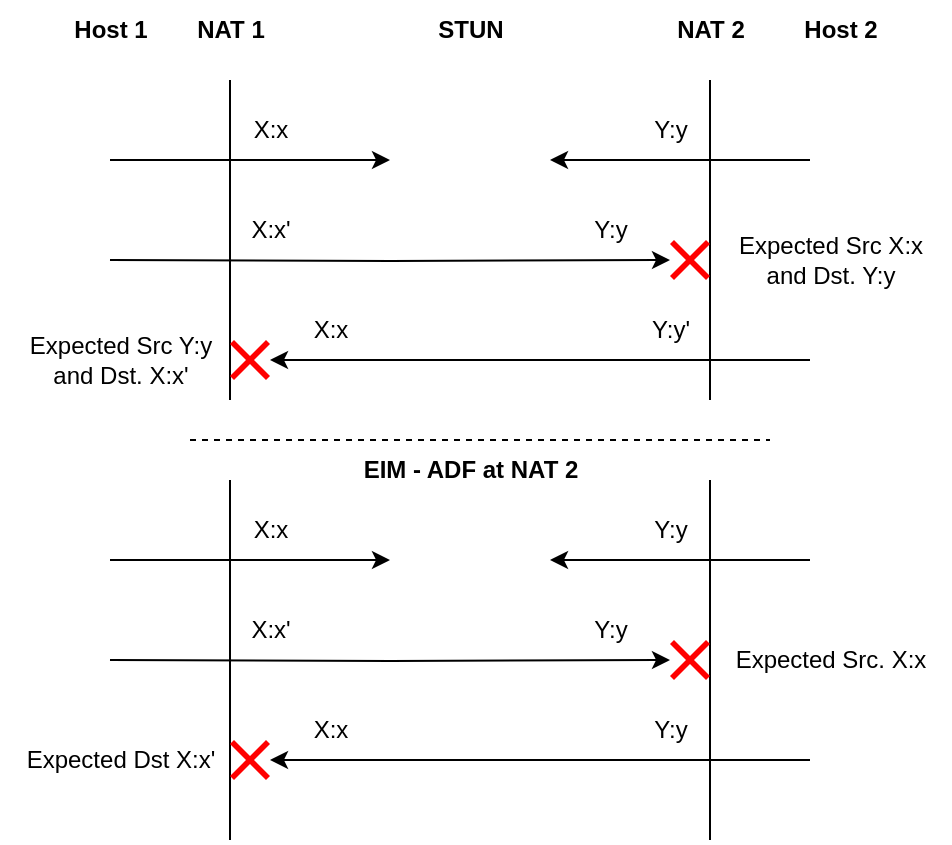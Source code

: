 <mxfile version="24.4.8" type="device">
  <diagram name="Page-1" id="GVWNGhEEwUoPtoq7Fb6k">
    <mxGraphModel dx="1118" dy="644" grid="1" gridSize="10" guides="1" tooltips="1" connect="1" arrows="1" fold="1" page="1" pageScale="1" pageWidth="850" pageHeight="1100" math="0" shadow="0">
      <root>
        <mxCell id="0" />
        <mxCell id="1" parent="0" />
        <mxCell id="l91JEcYgl4ZCaWRDPvYx-14" style="edgeStyle=orthogonalEdgeStyle;rounded=0;orthogonalLoop=1;jettySize=auto;html=1;" parent="1" edge="1" target="f7x-bvQTcP6KbOBBA48h-13">
          <mxGeometry relative="1" as="geometry">
            <mxPoint x="490" y="170" as="targetPoint" />
            <Array as="points" />
            <mxPoint x="100" y="170" as="sourcePoint" />
          </mxGeometry>
        </mxCell>
        <mxCell id="l91JEcYgl4ZCaWRDPvYx-4" value="" style="endArrow=none;html=1;rounded=0;" parent="1" edge="1">
          <mxGeometry width="50" height="50" relative="1" as="geometry">
            <mxPoint x="160" y="240" as="sourcePoint" />
            <mxPoint x="160" y="80" as="targetPoint" />
          </mxGeometry>
        </mxCell>
        <mxCell id="l91JEcYgl4ZCaWRDPvYx-16" style="edgeStyle=orthogonalEdgeStyle;rounded=0;orthogonalLoop=1;jettySize=auto;html=1;" parent="1" edge="1" target="f7x-bvQTcP6KbOBBA48h-16">
          <mxGeometry relative="1" as="geometry">
            <mxPoint x="200" y="200" as="targetPoint" />
            <Array as="points">
              <mxPoint x="450" y="220" />
            </Array>
            <mxPoint x="450" y="220" as="sourcePoint" />
          </mxGeometry>
        </mxCell>
        <mxCell id="l91JEcYgl4ZCaWRDPvYx-6" value="" style="endArrow=none;html=1;rounded=0;" parent="1" edge="1">
          <mxGeometry width="50" height="50" relative="1" as="geometry">
            <mxPoint x="400" y="240" as="sourcePoint" />
            <mxPoint x="400" y="80" as="targetPoint" />
          </mxGeometry>
        </mxCell>
        <mxCell id="l91JEcYgl4ZCaWRDPvYx-12" value="Host 1" style="text;html=1;align=center;verticalAlign=middle;resizable=0;points=[];autosize=1;strokeColor=none;fillColor=none;fontStyle=1" parent="1" vertex="1">
          <mxGeometry x="70" y="40" width="60" height="30" as="geometry" />
        </mxCell>
        <mxCell id="l91JEcYgl4ZCaWRDPvYx-13" value="Host 2" style="text;html=1;align=center;verticalAlign=middle;resizable=0;points=[];autosize=1;strokeColor=none;fillColor=none;fontStyle=1" parent="1" vertex="1">
          <mxGeometry x="435" y="40" width="60" height="30" as="geometry" />
        </mxCell>
        <mxCell id="f7x-bvQTcP6KbOBBA48h-2" value="NAT 1" style="text;html=1;align=center;verticalAlign=middle;resizable=0;points=[];autosize=1;strokeColor=none;fillColor=none;fontStyle=1" vertex="1" parent="1">
          <mxGeometry x="130" y="40" width="60" height="30" as="geometry" />
        </mxCell>
        <mxCell id="f7x-bvQTcP6KbOBBA48h-3" value="STUN" style="text;html=1;align=center;verticalAlign=middle;resizable=0;points=[];autosize=1;strokeColor=none;fillColor=none;fontStyle=1" vertex="1" parent="1">
          <mxGeometry x="250" y="40" width="60" height="30" as="geometry" />
        </mxCell>
        <mxCell id="f7x-bvQTcP6KbOBBA48h-6" style="edgeStyle=orthogonalEdgeStyle;rounded=0;orthogonalLoop=1;jettySize=auto;html=1;" edge="1" parent="1">
          <mxGeometry relative="1" as="geometry">
            <mxPoint x="450" y="120" as="sourcePoint" />
            <mxPoint x="320" y="120" as="targetPoint" />
          </mxGeometry>
        </mxCell>
        <mxCell id="f7x-bvQTcP6KbOBBA48h-5" value="NAT 2" style="text;html=1;align=center;verticalAlign=middle;resizable=0;points=[];autosize=1;strokeColor=none;fillColor=none;fontStyle=1" vertex="1" parent="1">
          <mxGeometry x="370" y="40" width="60" height="30" as="geometry" />
        </mxCell>
        <mxCell id="f7x-bvQTcP6KbOBBA48h-7" value="Y:y" style="text;html=1;align=center;verticalAlign=middle;resizable=0;points=[];autosize=1;strokeColor=none;fillColor=none;" vertex="1" parent="1">
          <mxGeometry x="360" y="90" width="40" height="30" as="geometry" />
        </mxCell>
        <mxCell id="f7x-bvQTcP6KbOBBA48h-9" value="X:x" style="text;html=1;align=center;verticalAlign=middle;resizable=0;points=[];autosize=1;strokeColor=none;fillColor=none;" vertex="1" parent="1">
          <mxGeometry x="160" y="90" width="40" height="30" as="geometry" />
        </mxCell>
        <mxCell id="f7x-bvQTcP6KbOBBA48h-11" value="" style="endArrow=classic;html=1;rounded=0;" edge="1" parent="1">
          <mxGeometry width="50" height="50" relative="1" as="geometry">
            <mxPoint x="100" y="120" as="sourcePoint" />
            <mxPoint x="240" y="120" as="targetPoint" />
          </mxGeometry>
        </mxCell>
        <mxCell id="f7x-bvQTcP6KbOBBA48h-13" value="" style="shape=mxgraph.mockup.markup.redX;fillColor=#ff0000;html=1;shadow=0;whiteSpace=wrap;strokeColor=none;" vertex="1" parent="1">
          <mxGeometry x="380" y="160" width="20" height="20" as="geometry" />
        </mxCell>
        <mxCell id="f7x-bvQTcP6KbOBBA48h-14" value="X:x&#39;" style="text;html=1;align=center;verticalAlign=middle;resizable=0;points=[];autosize=1;strokeColor=none;fillColor=none;" vertex="1" parent="1">
          <mxGeometry x="160" y="140" width="40" height="30" as="geometry" />
        </mxCell>
        <mxCell id="f7x-bvQTcP6KbOBBA48h-15" value="Expected Src X:x&lt;div&gt;and Dst. Y:y&lt;/div&gt;" style="text;html=1;align=center;verticalAlign=middle;resizable=0;points=[];autosize=1;strokeColor=none;fillColor=none;" vertex="1" parent="1">
          <mxGeometry x="400" y="150" width="120" height="40" as="geometry" />
        </mxCell>
        <mxCell id="f7x-bvQTcP6KbOBBA48h-16" value="" style="shape=mxgraph.mockup.markup.redX;fillColor=#ff0000;html=1;shadow=0;whiteSpace=wrap;strokeColor=none;" vertex="1" parent="1">
          <mxGeometry x="160" y="210" width="20" height="20" as="geometry" />
        </mxCell>
        <mxCell id="f7x-bvQTcP6KbOBBA48h-17" value="Y:y&#39;" style="text;html=1;align=center;verticalAlign=middle;resizable=0;points=[];autosize=1;strokeColor=none;fillColor=none;" vertex="1" parent="1">
          <mxGeometry x="360" y="190" width="40" height="30" as="geometry" />
        </mxCell>
        <mxCell id="f7x-bvQTcP6KbOBBA48h-18" value="Expected Src Y:y&lt;div&gt;and Dst. X:x&#39;&lt;/div&gt;" style="text;html=1;align=center;verticalAlign=middle;resizable=0;points=[];autosize=1;strokeColor=none;fillColor=none;" vertex="1" parent="1">
          <mxGeometry x="50" y="200" width="110" height="40" as="geometry" />
        </mxCell>
        <mxCell id="f7x-bvQTcP6KbOBBA48h-19" style="edgeStyle=orthogonalEdgeStyle;rounded=0;orthogonalLoop=1;jettySize=auto;html=1;" edge="1" parent="1" target="f7x-bvQTcP6KbOBBA48h-33">
          <mxGeometry relative="1" as="geometry">
            <mxPoint x="490" y="370" as="targetPoint" />
            <Array as="points" />
            <mxPoint x="100" y="370" as="sourcePoint" />
          </mxGeometry>
        </mxCell>
        <mxCell id="f7x-bvQTcP6KbOBBA48h-20" value="" style="endArrow=none;html=1;rounded=0;" edge="1" parent="1">
          <mxGeometry width="50" height="50" relative="1" as="geometry">
            <mxPoint x="160" y="460" as="sourcePoint" />
            <mxPoint x="160" y="280" as="targetPoint" />
          </mxGeometry>
        </mxCell>
        <mxCell id="f7x-bvQTcP6KbOBBA48h-21" style="edgeStyle=orthogonalEdgeStyle;rounded=0;orthogonalLoop=1;jettySize=auto;html=1;" edge="1" parent="1" target="f7x-bvQTcP6KbOBBA48h-36">
          <mxGeometry relative="1" as="geometry">
            <mxPoint x="200" y="400" as="targetPoint" />
            <Array as="points">
              <mxPoint x="450" y="420" />
            </Array>
            <mxPoint x="450" y="420" as="sourcePoint" />
          </mxGeometry>
        </mxCell>
        <mxCell id="f7x-bvQTcP6KbOBBA48h-22" value="" style="endArrow=none;html=1;rounded=0;" edge="1" parent="1">
          <mxGeometry width="50" height="50" relative="1" as="geometry">
            <mxPoint x="400" y="460" as="sourcePoint" />
            <mxPoint x="400" y="280" as="targetPoint" />
          </mxGeometry>
        </mxCell>
        <mxCell id="f7x-bvQTcP6KbOBBA48h-28" style="edgeStyle=orthogonalEdgeStyle;rounded=0;orthogonalLoop=1;jettySize=auto;html=1;" edge="1" parent="1">
          <mxGeometry relative="1" as="geometry">
            <mxPoint x="450" y="320" as="sourcePoint" />
            <mxPoint x="320" y="320" as="targetPoint" />
          </mxGeometry>
        </mxCell>
        <mxCell id="f7x-bvQTcP6KbOBBA48h-30" value="Y:y" style="text;html=1;align=center;verticalAlign=middle;resizable=0;points=[];autosize=1;strokeColor=none;fillColor=none;" vertex="1" parent="1">
          <mxGeometry x="360" y="290" width="40" height="30" as="geometry" />
        </mxCell>
        <mxCell id="f7x-bvQTcP6KbOBBA48h-31" value="X:x" style="text;html=1;align=center;verticalAlign=middle;resizable=0;points=[];autosize=1;strokeColor=none;fillColor=none;" vertex="1" parent="1">
          <mxGeometry x="160" y="290" width="40" height="30" as="geometry" />
        </mxCell>
        <mxCell id="f7x-bvQTcP6KbOBBA48h-32" value="" style="endArrow=classic;html=1;rounded=0;" edge="1" parent="1">
          <mxGeometry width="50" height="50" relative="1" as="geometry">
            <mxPoint x="100" y="320" as="sourcePoint" />
            <mxPoint x="240" y="320" as="targetPoint" />
          </mxGeometry>
        </mxCell>
        <mxCell id="f7x-bvQTcP6KbOBBA48h-33" value="" style="shape=mxgraph.mockup.markup.redX;fillColor=#ff0000;html=1;shadow=0;whiteSpace=wrap;strokeColor=none;" vertex="1" parent="1">
          <mxGeometry x="380" y="360" width="20" height="20" as="geometry" />
        </mxCell>
        <mxCell id="f7x-bvQTcP6KbOBBA48h-34" value="X:x&#39;" style="text;html=1;align=center;verticalAlign=middle;resizable=0;points=[];autosize=1;strokeColor=none;fillColor=none;" vertex="1" parent="1">
          <mxGeometry x="160" y="340" width="40" height="30" as="geometry" />
        </mxCell>
        <mxCell id="f7x-bvQTcP6KbOBBA48h-35" value="Expected Src. X:x" style="text;html=1;align=center;verticalAlign=middle;resizable=0;points=[];autosize=1;strokeColor=none;fillColor=none;" vertex="1" parent="1">
          <mxGeometry x="400" y="355" width="120" height="30" as="geometry" />
        </mxCell>
        <mxCell id="f7x-bvQTcP6KbOBBA48h-36" value="" style="shape=mxgraph.mockup.markup.redX;fillColor=#ff0000;html=1;shadow=0;whiteSpace=wrap;strokeColor=none;" vertex="1" parent="1">
          <mxGeometry x="160" y="410" width="20" height="20" as="geometry" />
        </mxCell>
        <mxCell id="f7x-bvQTcP6KbOBBA48h-37" value="Y:y" style="text;html=1;align=center;verticalAlign=middle;resizable=0;points=[];autosize=1;strokeColor=none;fillColor=none;" vertex="1" parent="1">
          <mxGeometry x="360" y="390" width="40" height="30" as="geometry" />
        </mxCell>
        <mxCell id="f7x-bvQTcP6KbOBBA48h-38" value="Expected Dst X:x&#39;" style="text;html=1;align=center;verticalAlign=middle;resizable=0;points=[];autosize=1;strokeColor=none;fillColor=none;" vertex="1" parent="1">
          <mxGeometry x="45" y="405" width="120" height="30" as="geometry" />
        </mxCell>
        <mxCell id="f7x-bvQTcP6KbOBBA48h-39" value="" style="endArrow=none;dashed=1;html=1;rounded=0;" edge="1" parent="1">
          <mxGeometry width="50" height="50" relative="1" as="geometry">
            <mxPoint x="140" y="260" as="sourcePoint" />
            <mxPoint x="430" y="260" as="targetPoint" />
          </mxGeometry>
        </mxCell>
        <mxCell id="f7x-bvQTcP6KbOBBA48h-40" value="EIM - ADF at NAT 2" style="text;html=1;align=center;verticalAlign=middle;resizable=0;points=[];autosize=1;strokeColor=none;fillColor=none;fontStyle=1" vertex="1" parent="1">
          <mxGeometry x="215" y="260" width="130" height="30" as="geometry" />
        </mxCell>
        <mxCell id="f7x-bvQTcP6KbOBBA48h-42" value="X:x" style="text;html=1;align=center;verticalAlign=middle;resizable=0;points=[];autosize=1;strokeColor=none;fillColor=none;" vertex="1" parent="1">
          <mxGeometry x="190" y="190" width="40" height="30" as="geometry" />
        </mxCell>
        <mxCell id="f7x-bvQTcP6KbOBBA48h-43" value="Y:y" style="text;html=1;align=center;verticalAlign=middle;resizable=0;points=[];autosize=1;strokeColor=none;fillColor=none;" vertex="1" parent="1">
          <mxGeometry x="330" y="140" width="40" height="30" as="geometry" />
        </mxCell>
        <mxCell id="f7x-bvQTcP6KbOBBA48h-44" value="Y:y" style="text;html=1;align=center;verticalAlign=middle;resizable=0;points=[];autosize=1;strokeColor=none;fillColor=none;" vertex="1" parent="1">
          <mxGeometry x="330" y="340" width="40" height="30" as="geometry" />
        </mxCell>
        <mxCell id="f7x-bvQTcP6KbOBBA48h-45" value="X:x" style="text;html=1;align=center;verticalAlign=middle;resizable=0;points=[];autosize=1;strokeColor=none;fillColor=none;" vertex="1" parent="1">
          <mxGeometry x="190" y="390" width="40" height="30" as="geometry" />
        </mxCell>
      </root>
    </mxGraphModel>
  </diagram>
</mxfile>
